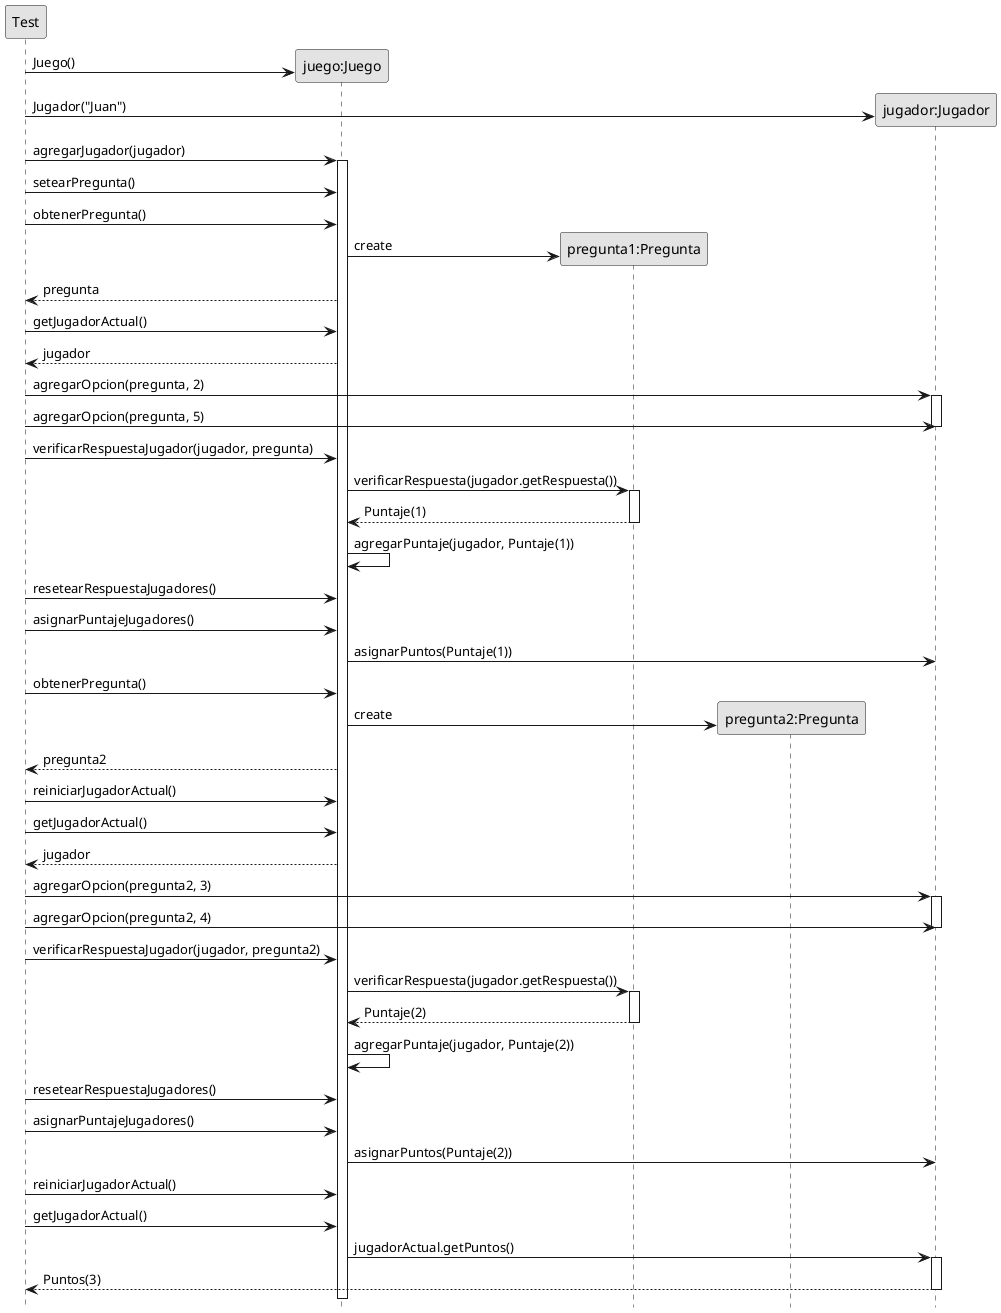 @startuml

skinparam monochrome true
hide footbox

participant "Test" as actor
participant "juego:Juego" as Juego
participant "pregunta1:Pregunta" as Pregunta1
participant "pregunta2:Pregunta" as Pregunta2
participant "jugador:Jugador" as Jugador




create Juego
actor->Juego: Juego()


create Jugador
actor->Jugador: Jugador("Juan")


actor->Juego: agregarJugador(jugador)
activate Juego


actor->Juego: setearPregunta()

actor->Juego: obtenerPregunta()
create Pregunta1 
Juego->Pregunta1: create


actor<--Juego: pregunta
actor->Juego: getJugadorActual()
actor<--Juego: jugador
actor->Jugador: agregarOpcion(pregunta, 2)
activate Jugador
actor->Jugador: agregarOpcion(pregunta, 5)
deactivate Jugador
actor->Juego: verificarRespuestaJugador(jugador, pregunta)
Juego->Pregunta1: verificarRespuesta(jugador.getRespuesta())
activate Pregunta1
Pregunta1-->Juego: Puntaje(1)
deactivate Pregunta1
Juego->Juego: agregarPuntaje(jugador, Puntaje(1))



actor->Juego: resetearRespuestaJugadores()
actor->Juego: asignarPuntajeJugadores()
Juego->Jugador: asignarPuntos(Puntaje(1)) 


actor->Juego: obtenerPregunta()
create Pregunta2 
Juego->Pregunta2: create
actor<--Juego: pregunta2
actor->Juego: reiniciarJugadorActual()
actor->Juego: getJugadorActual()
actor<--Juego: jugador
actor->Jugador: agregarOpcion(pregunta2, 3)
activate Jugador
actor->Jugador: agregarOpcion(pregunta2, 4)
deactivate Jugador
actor->Juego: verificarRespuestaJugador(jugador, pregunta2)
Juego->Pregunta1: verificarRespuesta(jugador.getRespuesta())
activate Pregunta1
Pregunta1-->Juego: Puntaje(2)
deactivate Pregunta1
Juego->Juego: agregarPuntaje(jugador, Puntaje(2))


actor->Juego: resetearRespuestaJugadores()
actor->Juego: asignarPuntajeJugadores()
Juego->Jugador: asignarPuntos(Puntaje(2)) 

actor->Juego: reiniciarJugadorActual()

actor->Juego: getJugadorActual()
Juego->Jugador: jugadorActual.getPuntos()
activate Jugador
Jugador-->actor: Puntos(3)
deactivate Jugador


